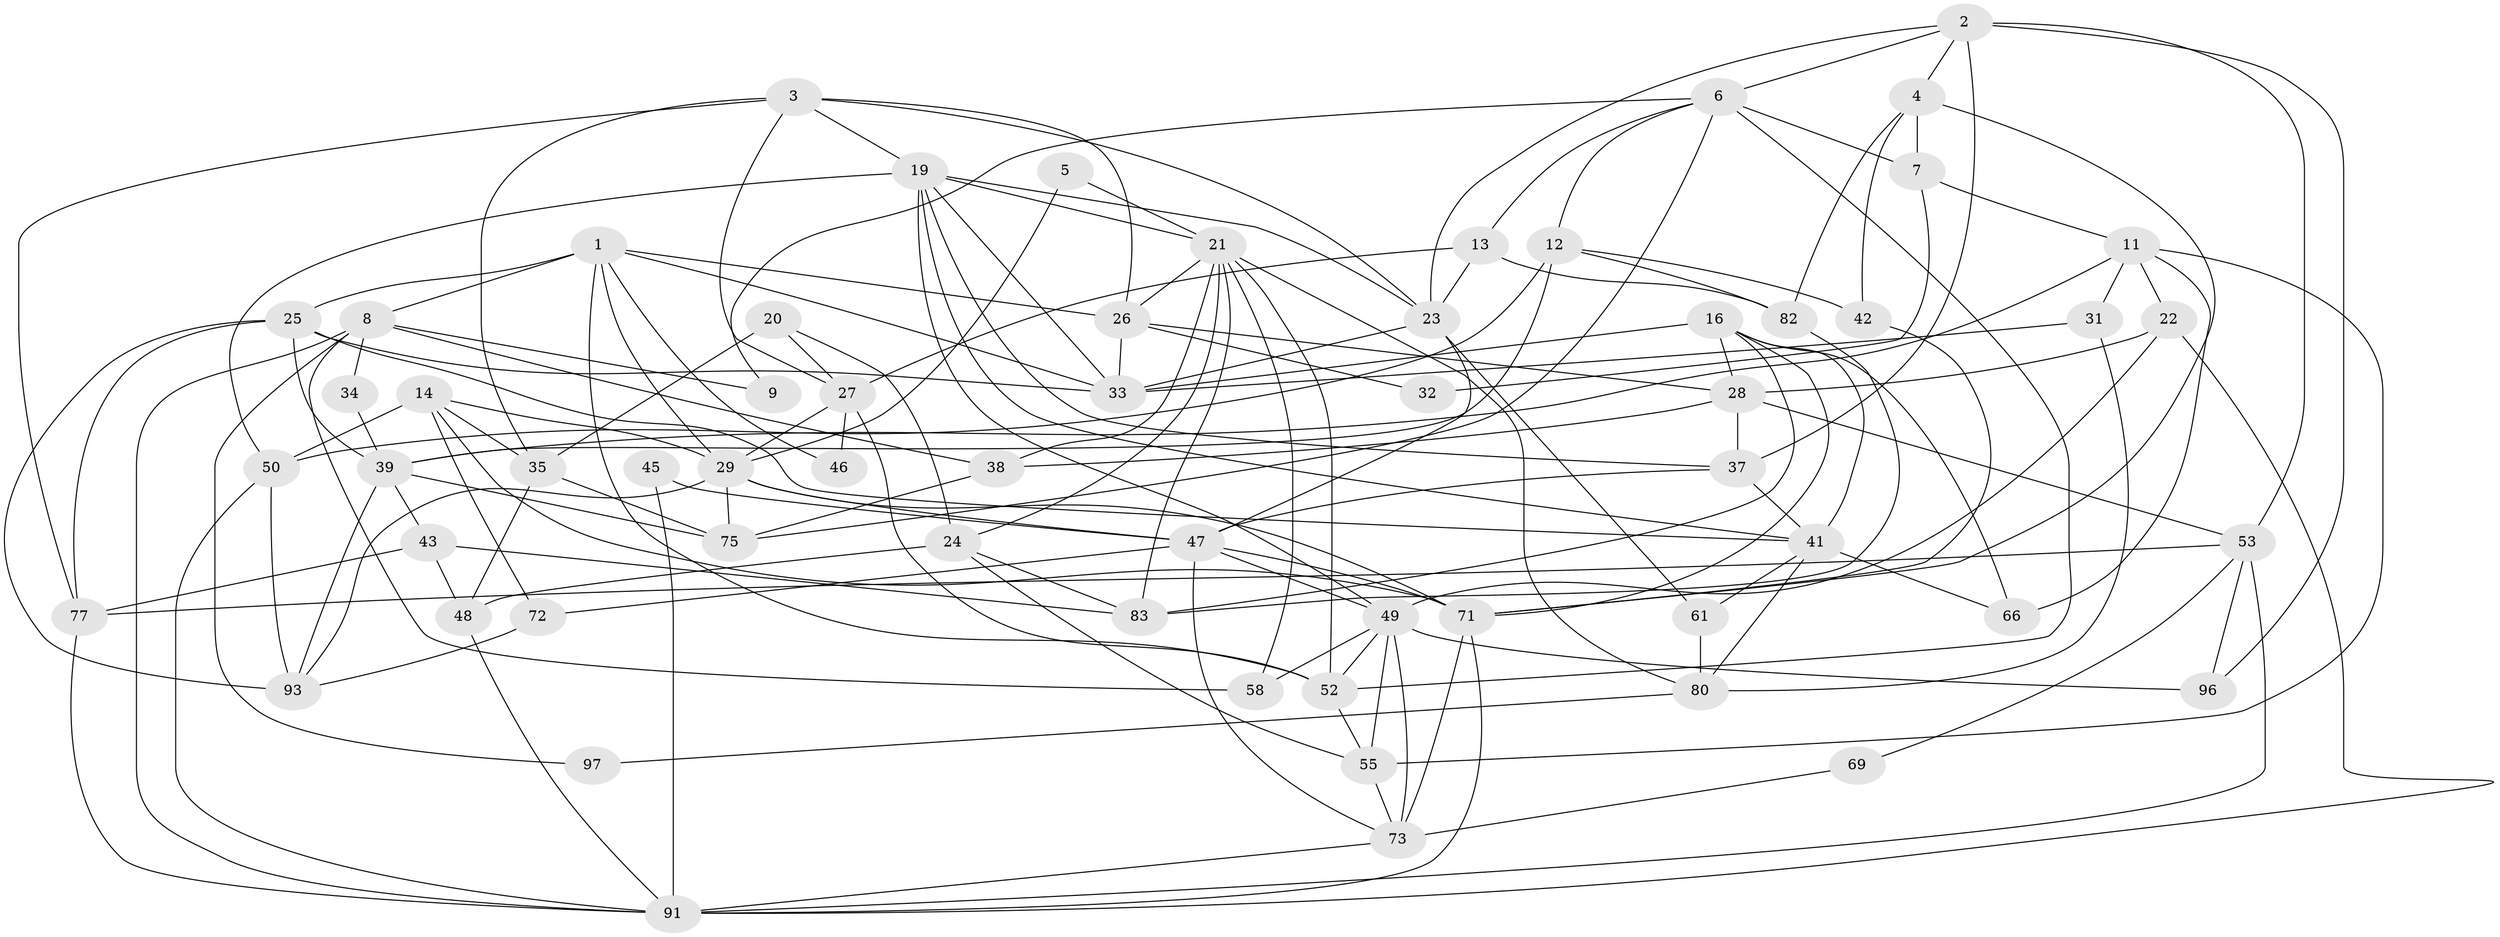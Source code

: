 // Generated by graph-tools (version 1.1) at 2025/52/02/27/25 19:52:04]
// undirected, 61 vertices, 153 edges
graph export_dot {
graph [start="1"]
  node [color=gray90,style=filled];
  1 [super="+64"];
  2 [super="+10"];
  3;
  4 [super="+81"];
  5;
  6 [super="+17"];
  7 [super="+30"];
  8 [super="+15"];
  9;
  11 [super="+18"];
  12 [super="+44"];
  13 [super="+62"];
  14 [super="+70"];
  16 [super="+59"];
  19 [super="+89"];
  20;
  21 [super="+68"];
  22;
  23 [super="+85"];
  24 [super="+36"];
  25 [super="+40"];
  26 [super="+94"];
  27 [super="+76"];
  28 [super="+56"];
  29 [super="+67"];
  31;
  32;
  33 [super="+63"];
  34;
  35 [super="+54"];
  37 [super="+78"];
  38;
  39 [super="+86"];
  41 [super="+60"];
  42;
  43 [super="+84"];
  45;
  46;
  47 [super="+65"];
  48 [super="+51"];
  49 [super="+95"];
  50;
  52;
  53 [super="+87"];
  55 [super="+57"];
  58;
  61;
  66;
  69;
  71 [super="+74"];
  72;
  73 [super="+88"];
  75 [super="+79"];
  77 [super="+90"];
  80;
  82;
  83;
  91 [super="+92"];
  93;
  96;
  97;
  1 -- 33;
  1 -- 8;
  1 -- 46;
  1 -- 26;
  1 -- 52;
  1 -- 25;
  1 -- 29;
  2 -- 4;
  2 -- 53;
  2 -- 96;
  2 -- 37;
  2 -- 6;
  2 -- 23;
  3 -- 19;
  3 -- 77;
  3 -- 27;
  3 -- 35;
  3 -- 23;
  3 -- 26;
  4 -- 42;
  4 -- 82;
  4 -- 7;
  4 -- 71;
  5 -- 21;
  5 -- 29;
  6 -- 7 [weight=2];
  6 -- 9;
  6 -- 75;
  6 -- 12;
  6 -- 13;
  6 -- 52;
  7 -- 32;
  7 -- 11;
  8 -- 58;
  8 -- 34;
  8 -- 38;
  8 -- 9;
  8 -- 91;
  8 -- 97;
  11 -- 22;
  11 -- 66;
  11 -- 39;
  11 -- 31;
  11 -- 55;
  12 -- 50;
  12 -- 82;
  12 -- 42;
  12 -- 39;
  13 -- 27;
  13 -- 82;
  13 -- 23;
  14 -- 50;
  14 -- 72;
  14 -- 29;
  14 -- 71;
  14 -- 35;
  16 -- 83;
  16 -- 33;
  16 -- 66;
  16 -- 41;
  16 -- 28;
  16 -- 71;
  19 -- 49;
  19 -- 41;
  19 -- 37;
  19 -- 50;
  19 -- 33;
  19 -- 21;
  19 -- 23;
  20 -- 27;
  20 -- 24;
  20 -- 35;
  21 -- 38;
  21 -- 80;
  21 -- 83;
  21 -- 52;
  21 -- 24;
  21 -- 58;
  21 -- 26;
  22 -- 91;
  22 -- 28;
  22 -- 49;
  23 -- 47;
  23 -- 33;
  23 -- 61;
  24 -- 55;
  24 -- 48 [weight=2];
  24 -- 83;
  25 -- 39;
  25 -- 93;
  25 -- 41;
  25 -- 33;
  25 -- 77;
  26 -- 32;
  26 -- 28;
  26 -- 33;
  27 -- 29 [weight=2];
  27 -- 52;
  27 -- 46;
  28 -- 53;
  28 -- 38;
  28 -- 37;
  29 -- 71;
  29 -- 47;
  29 -- 75;
  29 -- 93;
  31 -- 80;
  31 -- 33;
  34 -- 39;
  35 -- 75;
  35 -- 48;
  37 -- 47;
  37 -- 41;
  38 -- 75;
  39 -- 93;
  39 -- 75;
  39 -- 43;
  41 -- 66;
  41 -- 61;
  41 -- 80;
  42 -- 71;
  43 -- 48;
  43 -- 83;
  43 -- 77;
  45 -- 91;
  45 -- 47;
  47 -- 72;
  47 -- 71;
  47 -- 73;
  47 -- 49;
  48 -- 91;
  49 -- 52;
  49 -- 96;
  49 -- 58;
  49 -- 73;
  49 -- 55;
  50 -- 93;
  50 -- 91;
  52 -- 55;
  53 -- 96;
  53 -- 69;
  53 -- 91;
  53 -- 77;
  55 -- 73;
  61 -- 80;
  69 -- 73;
  71 -- 91;
  71 -- 73;
  72 -- 93;
  73 -- 91;
  77 -- 91;
  80 -- 97;
  82 -- 83;
}
